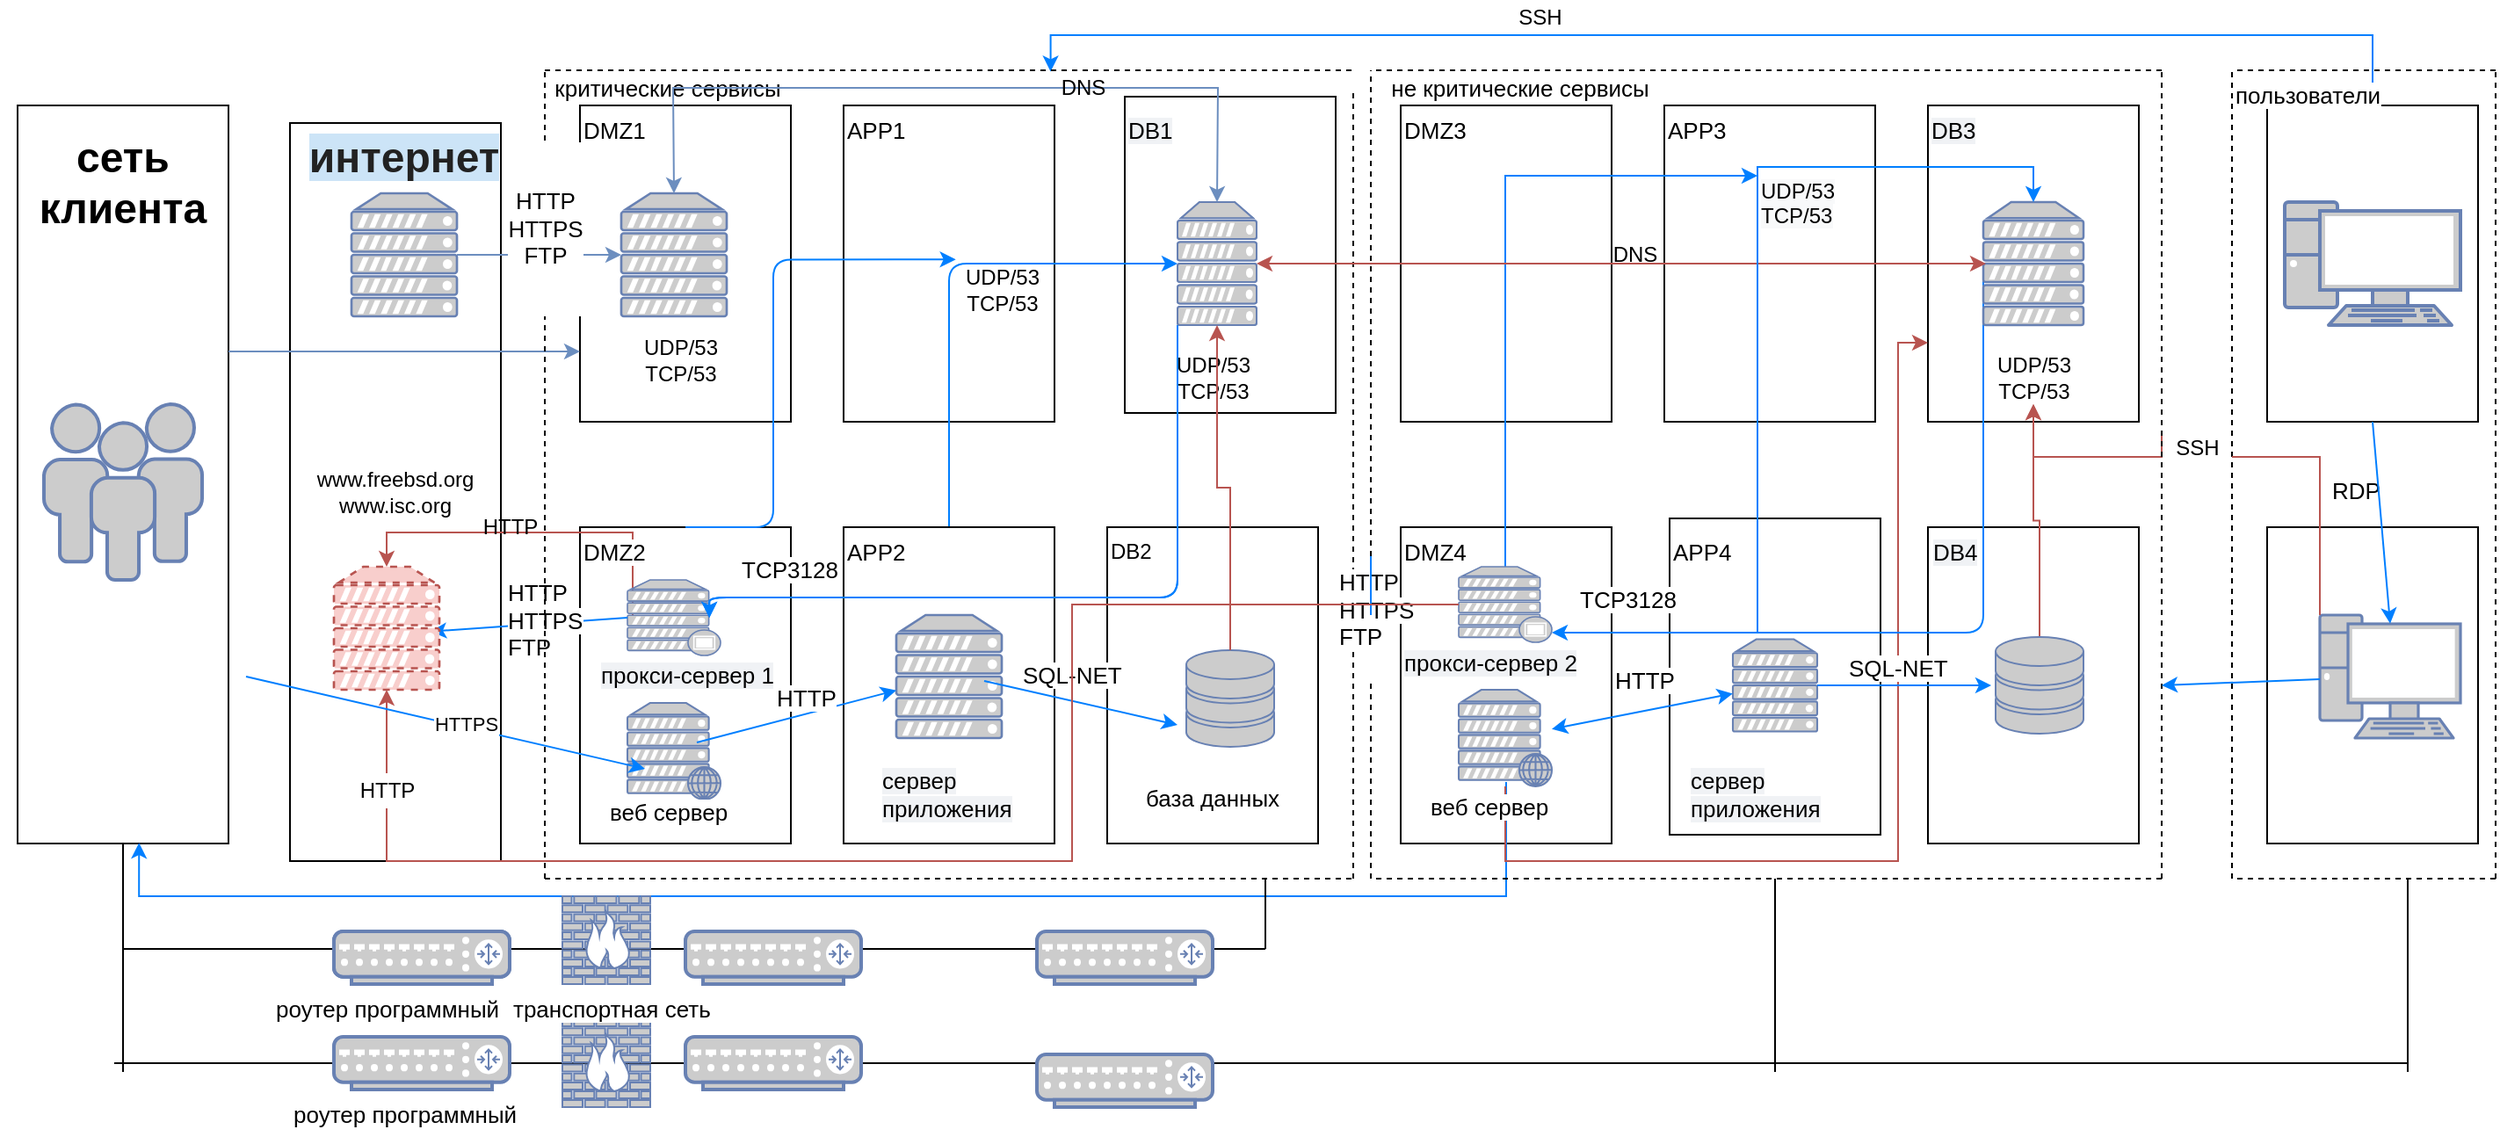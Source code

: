 <mxfile version="15.6.8" type="github">
  <diagram id="1AKOmLiHb0T1GY8dSjtn" name="Page-1">
    <mxGraphModel dx="820" dy="1646" grid="1" gridSize="10" guides="1" tooltips="1" connect="1" arrows="1" fold="1" page="1" pageScale="1" pageWidth="827" pageHeight="1169" math="0" shadow="0">
      <root>
        <mxCell id="0" />
        <mxCell id="1" parent="0" />
        <mxCell id="HJ1KMDWT780nta9G588y-94" value="" style="endArrow=none;html=1;" parent="1" edge="1">
          <mxGeometry width="50" height="50" relative="1" as="geometry">
            <mxPoint x="95" y="585" as="sourcePoint" />
            <mxPoint x="1400" y="585" as="targetPoint" />
          </mxGeometry>
        </mxCell>
        <mxCell id="HJ1KMDWT780nta9G588y-93" value="" style="endArrow=none;html=1;" parent="1" edge="1">
          <mxGeometry width="50" height="50" relative="1" as="geometry">
            <mxPoint x="100" y="520" as="sourcePoint" />
            <mxPoint x="750" y="520" as="targetPoint" />
          </mxGeometry>
        </mxCell>
        <mxCell id="HJ1KMDWT780nta9G588y-1" value="" style="rounded=0;whiteSpace=wrap;html=1;" parent="1" vertex="1">
          <mxGeometry x="40" y="40" width="120" height="420" as="geometry" />
        </mxCell>
        <mxCell id="HJ1KMDWT780nta9G588y-2" value="www.freebsd.org&lt;br&gt;www.isc.org&lt;br&gt;" style="rounded=0;whiteSpace=wrap;html=1;" parent="1" vertex="1">
          <mxGeometry x="195" y="50" width="120" height="420" as="geometry" />
        </mxCell>
        <mxCell id="Rq4GQET-VX7vIY4bkBzh-4" style="edgeStyle=orthogonalEdgeStyle;rounded=0;orthogonalLoop=1;jettySize=auto;html=1;exitX=0;exitY=0.25;exitDx=0;exitDy=0;entryX=0.929;entryY=0.583;entryDx=0;entryDy=0;entryPerimeter=0;fillColor=#dae8fc;strokeColor=#6c8ebf;" edge="1" parent="1" source="HJ1KMDWT780nta9G588y-6" target="HJ1KMDWT780nta9G588y-23">
          <mxGeometry relative="1" as="geometry" />
        </mxCell>
        <mxCell id="HJ1KMDWT780nta9G588y-6" value="" style="rounded=0;whiteSpace=wrap;html=1;" parent="1" vertex="1">
          <mxGeometry x="360" y="40" width="120" height="180" as="geometry" />
        </mxCell>
        <mxCell id="HJ1KMDWT780nta9G588y-7" value="" style="rounded=0;whiteSpace=wrap;html=1;" parent="1" vertex="1">
          <mxGeometry x="360" y="280" width="120" height="180" as="geometry" />
        </mxCell>
        <mxCell id="HJ1KMDWT780nta9G588y-8" value="" style="rounded=0;whiteSpace=wrap;html=1;" parent="1" vertex="1">
          <mxGeometry x="510" y="40" width="120" height="180" as="geometry" />
        </mxCell>
        <mxCell id="HJ1KMDWT780nta9G588y-9" value="" style="rounded=0;whiteSpace=wrap;html=1;" parent="1" vertex="1">
          <mxGeometry x="670" y="35" width="120" height="180" as="geometry" />
        </mxCell>
        <mxCell id="vRpasQC0jQgQnMMgfVWq-15" style="edgeStyle=orthogonalEdgeStyle;rounded=1;orthogonalLoop=1;jettySize=auto;html=1;exitX=0.5;exitY=0;exitDx=0;exitDy=0;strokeColor=#007FFF;" parent="1" source="HJ1KMDWT780nta9G588y-10" edge="1">
          <mxGeometry relative="1" as="geometry">
            <mxPoint x="700" y="130" as="targetPoint" />
            <Array as="points">
              <mxPoint x="570" y="130" />
            </Array>
          </mxGeometry>
        </mxCell>
        <mxCell id="HJ1KMDWT780nta9G588y-10" value="" style="rounded=0;whiteSpace=wrap;html=1;" parent="1" vertex="1">
          <mxGeometry x="510" y="280" width="120" height="180" as="geometry" />
        </mxCell>
        <mxCell id="HJ1KMDWT780nta9G588y-11" value="" style="rounded=0;whiteSpace=wrap;html=1;" parent="1" vertex="1">
          <mxGeometry x="660" y="280" width="120" height="180" as="geometry" />
        </mxCell>
        <mxCell id="HJ1KMDWT780nta9G588y-12" value="" style="rounded=0;whiteSpace=wrap;html=1;" parent="1" vertex="1">
          <mxGeometry x="827" y="40" width="120" height="180" as="geometry" />
        </mxCell>
        <mxCell id="HJ1KMDWT780nta9G588y-13" value="" style="rounded=0;whiteSpace=wrap;html=1;" parent="1" vertex="1">
          <mxGeometry x="827" y="280" width="120" height="180" as="geometry" />
        </mxCell>
        <mxCell id="HJ1KMDWT780nta9G588y-14" value="" style="rounded=0;whiteSpace=wrap;html=1;" parent="1" vertex="1">
          <mxGeometry x="977" y="40" width="120" height="180" as="geometry" />
        </mxCell>
        <mxCell id="HJ1KMDWT780nta9G588y-15" value="" style="rounded=0;whiteSpace=wrap;html=1;" parent="1" vertex="1">
          <mxGeometry x="1127" y="40" width="120" height="180" as="geometry" />
        </mxCell>
        <mxCell id="HJ1KMDWT780nta9G588y-16" value="" style="rounded=0;whiteSpace=wrap;html=1;" parent="1" vertex="1">
          <mxGeometry x="980" y="275" width="120" height="180" as="geometry" />
        </mxCell>
        <mxCell id="HJ1KMDWT780nta9G588y-17" value="&#xa;&#xa;&lt;span style=&quot;color: rgb(0, 0, 0); font-size: 13px; font-style: normal; font-weight: 400; letter-spacing: normal; text-align: left; text-indent: 0px; text-transform: none; word-spacing: 0px; background-color: rgb(240, 242, 245); display: inline; float: none;&quot;&gt;DB1&lt;/span&gt;&#xa;&#xa;" style="rounded=0;whiteSpace=wrap;html=1;" parent="1" vertex="1">
          <mxGeometry x="1127" y="280" width="120" height="180" as="geometry" />
        </mxCell>
        <mxCell id="DNXab_aSITvc3gn5kR9r-11" style="edgeStyle=orthogonalEdgeStyle;rounded=0;orthogonalLoop=1;jettySize=auto;html=1;entryX=0.045;entryY=0.037;entryDx=0;entryDy=0;entryPerimeter=0;fillColor=#dae8fc;strokeColor=#007FFF;" parent="1" source="HJ1KMDWT780nta9G588y-18" target="DNXab_aSITvc3gn5kR9r-9" edge="1">
          <mxGeometry relative="1" as="geometry">
            <Array as="points">
              <mxPoint x="1380" />
              <mxPoint x="628" />
            </Array>
          </mxGeometry>
        </mxCell>
        <mxCell id="HJ1KMDWT780nta9G588y-18" value="" style="rounded=0;whiteSpace=wrap;html=1;" parent="1" vertex="1">
          <mxGeometry x="1320" y="40" width="120" height="180" as="geometry" />
        </mxCell>
        <mxCell id="HJ1KMDWT780nta9G588y-19" value="" style="rounded=0;whiteSpace=wrap;html=1;" parent="1" vertex="1">
          <mxGeometry x="1320" y="280" width="120" height="180" as="geometry" />
        </mxCell>
        <mxCell id="HJ1KMDWT780nta9G588y-22" value="&lt;h1&gt;сеть клиента&lt;/h1&gt;" style="text;html=1;strokeColor=none;fillColor=none;spacing=5;spacingTop=-20;whiteSpace=wrap;overflow=hidden;rounded=0;align=center;" parent="1" vertex="1">
          <mxGeometry x="30" y="50" width="140" height="60" as="geometry" />
        </mxCell>
        <mxCell id="HJ1KMDWT780nta9G588y-23" value="&lt;h1&gt;&lt;font color=&quot;#222222&quot;&gt;&lt;span style=&quot;background-color: rgb(204 , 228 , 247)&quot;&gt;интернет&lt;/span&gt;&lt;/font&gt;&lt;/h1&gt;" style="text;html=1;strokeColor=none;fillColor=none;spacing=5;spacingTop=-20;whiteSpace=wrap;overflow=hidden;rounded=0;align=center;" parent="1" vertex="1">
          <mxGeometry x="190" y="50" width="140" height="60" as="geometry" />
        </mxCell>
        <mxCell id="DNXab_aSITvc3gn5kR9r-2" style="edgeStyle=orthogonalEdgeStyle;rounded=0;orthogonalLoop=1;jettySize=auto;html=1;exitX=0;exitY=0.5;exitDx=0;exitDy=0;exitPerimeter=0;entryX=0.5;entryY=0;entryDx=0;entryDy=0;entryPerimeter=0;fillColor=#f8cecc;strokeColor=#b85450;" parent="1" source="HJ1KMDWT780nta9G588y-24" target="DNXab_aSITvc3gn5kR9r-1" edge="1">
          <mxGeometry relative="1" as="geometry">
            <Array as="points">
              <mxPoint x="390" y="331" />
              <mxPoint x="390" y="283" />
              <mxPoint x="250" y="283" />
            </Array>
          </mxGeometry>
        </mxCell>
        <mxCell id="HJ1KMDWT780nta9G588y-24" value="" style="fontColor=#0066CC;verticalAlign=top;verticalLabelPosition=bottom;labelPosition=center;align=center;html=1;outlineConnect=0;fillColor=#CCCCCC;strokeColor=#6881B3;gradientColor=none;gradientDirection=north;strokeWidth=2;shape=mxgraph.networks.proxy_server;" parent="1" vertex="1">
          <mxGeometry x="387" y="310" width="53" height="43" as="geometry" />
        </mxCell>
        <mxCell id="HJ1KMDWT780nta9G588y-25" value="" style="fontColor=#0066CC;verticalAlign=top;verticalLabelPosition=bottom;labelPosition=center;align=center;html=1;outlineConnect=0;fillColor=#CCCCCC;strokeColor=#6881B3;gradientColor=none;gradientDirection=north;strokeWidth=2;shape=mxgraph.networks.web_server;" parent="1" vertex="1">
          <mxGeometry x="387" y="380" width="53" height="55" as="geometry" />
        </mxCell>
        <mxCell id="HJ1KMDWT780nta9G588y-26" value="" style="fontColor=#0066CC;verticalAlign=top;verticalLabelPosition=bottom;labelPosition=center;align=center;html=1;outlineConnect=0;fillColor=#CCCCCC;strokeColor=#6881B3;gradientColor=none;gradientDirection=north;strokeWidth=2;shape=mxgraph.networks.server;" parent="1" vertex="1">
          <mxGeometry x="540" y="330" width="60" height="70" as="geometry" />
        </mxCell>
        <mxCell id="HJ1KMDWT780nta9G588y-28" value="" style="fontColor=#0066CC;verticalAlign=top;verticalLabelPosition=bottom;labelPosition=center;align=center;html=1;outlineConnect=0;fillColor=#CCCCCC;strokeColor=#6881B3;gradientColor=none;gradientDirection=north;strokeWidth=2;shape=mxgraph.networks.pc;" parent="1" vertex="1">
          <mxGeometry x="1330" y="95" width="100" height="70" as="geometry" />
        </mxCell>
        <mxCell id="DNXab_aSITvc3gn5kR9r-4" style="edgeStyle=orthogonalEdgeStyle;rounded=0;orthogonalLoop=1;jettySize=auto;html=1;exitX=0;exitY=0;exitDx=0;exitDy=0;exitPerimeter=0;fillColor=#f8cecc;strokeColor=#b85450;startArrow=none;" parent="1" source="DNXab_aSITvc3gn5kR9r-30" target="HJ1KMDWT780nta9G588y-153" edge="1">
          <mxGeometry relative="1" as="geometry">
            <Array as="points">
              <mxPoint x="1187" y="240" />
            </Array>
          </mxGeometry>
        </mxCell>
        <mxCell id="HJ1KMDWT780nta9G588y-29" value="" style="fontColor=#0066CC;verticalAlign=top;verticalLabelPosition=bottom;labelPosition=center;align=center;html=1;outlineConnect=0;fillColor=#CCCCCC;strokeColor=#6881B3;gradientColor=none;gradientDirection=north;strokeWidth=2;shape=mxgraph.networks.pc;" parent="1" vertex="1">
          <mxGeometry x="1350" y="330" width="80" height="70" as="geometry" />
        </mxCell>
        <mxCell id="HJ1KMDWT780nta9G588y-31" value="" style="fontColor=#0066CC;verticalAlign=top;verticalLabelPosition=bottom;labelPosition=center;align=center;html=1;outlineConnect=0;fillColor=#CCCCCC;strokeColor=#6881B3;gradientColor=none;gradientDirection=north;strokeWidth=2;shape=mxgraph.networks.server;" parent="1" vertex="1">
          <mxGeometry x="1016" y="343.75" width="48" height="52.5" as="geometry" />
        </mxCell>
        <mxCell id="DNXab_aSITvc3gn5kR9r-3" style="edgeStyle=orthogonalEdgeStyle;rounded=0;orthogonalLoop=1;jettySize=auto;html=1;entryX=0.5;entryY=1;entryDx=0;entryDy=0;entryPerimeter=0;fillColor=#f8cecc;strokeColor=#b85450;startArrow=none;" parent="1" source="DNXab_aSITvc3gn5kR9r-16" target="DNXab_aSITvc3gn5kR9r-1" edge="1">
          <mxGeometry relative="1" as="geometry">
            <Array as="points" />
          </mxGeometry>
        </mxCell>
        <mxCell id="DNXab_aSITvc3gn5kR9r-28" style="edgeStyle=orthogonalEdgeStyle;rounded=0;orthogonalLoop=1;jettySize=auto;html=1;strokeColor=#007FFF;" parent="1" source="HJ1KMDWT780nta9G588y-32" edge="1">
          <mxGeometry relative="1" as="geometry">
            <mxPoint x="1030" y="80" as="targetPoint" />
            <Array as="points">
              <mxPoint x="887" y="80" />
            </Array>
          </mxGeometry>
        </mxCell>
        <mxCell id="HJ1KMDWT780nta9G588y-32" value="" style="fontColor=#0066CC;verticalAlign=top;verticalLabelPosition=bottom;labelPosition=center;align=center;html=1;outlineConnect=0;fillColor=#CCCCCC;strokeColor=#6881B3;gradientColor=none;gradientDirection=north;strokeWidth=2;shape=mxgraph.networks.proxy_server;" parent="1" vertex="1">
          <mxGeometry x="860" y="302.5" width="53" height="43" as="geometry" />
        </mxCell>
        <mxCell id="DNXab_aSITvc3gn5kR9r-19" style="edgeStyle=orthogonalEdgeStyle;rounded=0;orthogonalLoop=1;jettySize=auto;html=1;exitX=0.5;exitY=0;exitDx=0;exitDy=0;entryX=0.576;entryY=0.999;entryDx=0;entryDy=0;entryPerimeter=0;strokeColor=#007FFF;" parent="1" source="HJ1KMDWT780nta9G588y-84" target="HJ1KMDWT780nta9G588y-1" edge="1">
          <mxGeometry relative="1" as="geometry">
            <Array as="points">
              <mxPoint x="887" y="490" />
              <mxPoint x="109" y="490" />
            </Array>
          </mxGeometry>
        </mxCell>
        <mxCell id="DNXab_aSITvc3gn5kR9r-21" style="edgeStyle=orthogonalEdgeStyle;rounded=0;orthogonalLoop=1;jettySize=auto;html=1;entryX=0;entryY=0.75;entryDx=0;entryDy=0;strokeColor=#b85450;fillColor=#f8cecc;" parent="1" source="HJ1KMDWT780nta9G588y-33" target="HJ1KMDWT780nta9G588y-15" edge="1">
          <mxGeometry relative="1" as="geometry">
            <Array as="points">
              <mxPoint x="887" y="470" />
              <mxPoint x="1110" y="470" />
              <mxPoint x="1110" y="175" />
            </Array>
          </mxGeometry>
        </mxCell>
        <mxCell id="HJ1KMDWT780nta9G588y-33" value="" style="fontColor=#0066CC;verticalAlign=top;verticalLabelPosition=bottom;labelPosition=center;align=center;html=1;outlineConnect=0;fillColor=#CCCCCC;strokeColor=#6881B3;gradientColor=none;gradientDirection=north;strokeWidth=2;shape=mxgraph.networks.web_server;" parent="1" vertex="1">
          <mxGeometry x="860" y="372.5" width="53" height="55" as="geometry" />
        </mxCell>
        <mxCell id="HJ1KMDWT780nta9G588y-34" value="" style="fontColor=#0066CC;verticalAlign=top;verticalLabelPosition=bottom;labelPosition=center;align=center;html=1;outlineConnect=0;fillColor=#CCCCCC;strokeColor=#6881B3;gradientColor=none;gradientDirection=north;strokeWidth=2;shape=mxgraph.networks.storage;" parent="1" vertex="1">
          <mxGeometry x="705" y="350" width="50" height="55" as="geometry" />
        </mxCell>
        <mxCell id="HJ1KMDWT780nta9G588y-35" value="" style="fontColor=#0066CC;verticalAlign=top;verticalLabelPosition=bottom;labelPosition=center;align=center;html=1;outlineConnect=0;fillColor=#CCCCCC;strokeColor=#6881B3;gradientColor=none;gradientDirection=north;strokeWidth=2;shape=mxgraph.networks.users;" parent="1" vertex="1">
          <mxGeometry x="55" y="210" width="90" height="100" as="geometry" />
        </mxCell>
        <mxCell id="HJ1KMDWT780nta9G588y-36" value="" style="fontColor=#0066CC;verticalAlign=top;verticalLabelPosition=bottom;labelPosition=center;align=center;html=1;outlineConnect=0;fillColor=#CCCCCC;strokeColor=#6881B3;gradientColor=none;gradientDirection=north;strokeWidth=2;shape=mxgraph.networks.router;" parent="1" vertex="1">
          <mxGeometry x="220" y="510" width="100" height="30" as="geometry" />
        </mxCell>
        <mxCell id="HJ1KMDWT780nta9G588y-37" value="" style="fontColor=#0066CC;verticalAlign=top;verticalLabelPosition=bottom;labelPosition=center;align=center;html=1;outlineConnect=0;fillColor=#CCCCCC;strokeColor=#6881B3;gradientColor=none;gradientDirection=north;strokeWidth=2;shape=mxgraph.networks.router;" parent="1" vertex="1">
          <mxGeometry x="220" y="510" width="100" height="30" as="geometry" />
        </mxCell>
        <mxCell id="HJ1KMDWT780nta9G588y-38" value="" style="fontColor=#0066CC;verticalAlign=top;verticalLabelPosition=bottom;labelPosition=center;align=center;html=1;outlineConnect=0;fillColor=#CCCCCC;strokeColor=#6881B3;gradientColor=none;gradientDirection=north;strokeWidth=2;shape=mxgraph.networks.router;" parent="1" vertex="1">
          <mxGeometry x="620" y="510" width="100" height="30" as="geometry" />
        </mxCell>
        <mxCell id="HJ1KMDWT780nta9G588y-39" value="" style="fontColor=#0066CC;verticalAlign=top;verticalLabelPosition=bottom;labelPosition=center;align=center;html=1;outlineConnect=0;fillColor=#CCCCCC;strokeColor=#6881B3;gradientColor=none;gradientDirection=north;strokeWidth=2;shape=mxgraph.networks.router;" parent="1" vertex="1">
          <mxGeometry x="420" y="510" width="100" height="30" as="geometry" />
        </mxCell>
        <mxCell id="HJ1KMDWT780nta9G588y-40" value="" style="fontColor=#0066CC;verticalAlign=top;verticalLabelPosition=bottom;labelPosition=center;align=center;html=1;outlineConnect=0;fillColor=#CCCCCC;strokeColor=#6881B3;gradientColor=none;gradientDirection=north;strokeWidth=2;shape=mxgraph.networks.router;" parent="1" vertex="1">
          <mxGeometry x="220" y="570" width="100" height="30" as="geometry" />
        </mxCell>
        <mxCell id="HJ1KMDWT780nta9G588y-41" value="" style="fontColor=#0066CC;verticalAlign=top;verticalLabelPosition=bottom;labelPosition=center;align=center;html=1;outlineConnect=0;fillColor=#CCCCCC;strokeColor=#6881B3;gradientColor=none;gradientDirection=north;strokeWidth=2;shape=mxgraph.networks.router;" parent="1" vertex="1">
          <mxGeometry x="420" y="570" width="100" height="30" as="geometry" />
        </mxCell>
        <mxCell id="HJ1KMDWT780nta9G588y-42" value="" style="fontColor=#0066CC;verticalAlign=top;verticalLabelPosition=bottom;labelPosition=center;align=center;html=1;outlineConnect=0;fillColor=#CCCCCC;strokeColor=#6881B3;gradientColor=none;gradientDirection=north;strokeWidth=2;shape=mxgraph.networks.router;" parent="1" vertex="1">
          <mxGeometry x="620" y="580" width="100" height="30" as="geometry" />
        </mxCell>
        <mxCell id="HJ1KMDWT780nta9G588y-43" value="" style="fontColor=#0066CC;verticalAlign=top;verticalLabelPosition=bottom;labelPosition=center;align=center;html=1;outlineConnect=0;fillColor=#CCCCCC;strokeColor=#6881B3;gradientColor=none;gradientDirection=north;strokeWidth=2;shape=mxgraph.networks.firewall;" parent="1" vertex="1">
          <mxGeometry x="350" y="490" width="50" height="50" as="geometry" />
        </mxCell>
        <mxCell id="HJ1KMDWT780nta9G588y-44" value="" style="fontColor=#0066CC;verticalAlign=top;verticalLabelPosition=bottom;labelPosition=center;align=center;html=1;outlineConnect=0;fillColor=#CCCCCC;strokeColor=#6881B3;gradientColor=none;gradientDirection=north;strokeWidth=2;shape=mxgraph.networks.firewall;" parent="1" vertex="1">
          <mxGeometry x="350" y="560" width="50" height="50" as="geometry" />
        </mxCell>
        <mxCell id="HJ1KMDWT780nta9G588y-47" value="" style="endArrow=none;dashed=1;html=1;" parent="1" edge="1">
          <mxGeometry width="50" height="50" relative="1" as="geometry">
            <mxPoint x="800" y="480" as="sourcePoint" />
            <mxPoint x="800" y="30" as="targetPoint" />
          </mxGeometry>
        </mxCell>
        <mxCell id="HJ1KMDWT780nta9G588y-48" value="" style="endArrow=none;dashed=1;html=1;" parent="1" edge="1">
          <mxGeometry width="50" height="50" relative="1" as="geometry">
            <mxPoint x="340" y="480" as="sourcePoint" />
            <mxPoint x="800" y="480" as="targetPoint" />
          </mxGeometry>
        </mxCell>
        <mxCell id="HJ1KMDWT780nta9G588y-49" value="" style="endArrow=none;dashed=1;html=1;" parent="1" edge="1">
          <mxGeometry width="50" height="50" relative="1" as="geometry">
            <mxPoint x="340" y="20" as="sourcePoint" />
            <mxPoint x="800" y="20" as="targetPoint" />
          </mxGeometry>
        </mxCell>
        <mxCell id="HJ1KMDWT780nta9G588y-51" value="" style="endArrow=none;dashed=1;html=1;" parent="1" source="HJ1KMDWT780nta9G588y-137" edge="1">
          <mxGeometry width="50" height="50" relative="1" as="geometry">
            <mxPoint x="810" y="480" as="sourcePoint" />
            <mxPoint x="810" y="20" as="targetPoint" />
          </mxGeometry>
        </mxCell>
        <mxCell id="HJ1KMDWT780nta9G588y-52" value="" style="endArrow=none;dashed=1;html=1;" parent="1" edge="1">
          <mxGeometry width="50" height="50" relative="1" as="geometry">
            <mxPoint x="1260" y="20" as="sourcePoint" />
            <mxPoint x="810" y="20" as="targetPoint" />
          </mxGeometry>
        </mxCell>
        <mxCell id="HJ1KMDWT780nta9G588y-53" value="" style="endArrow=none;dashed=1;html=1;" parent="1" edge="1">
          <mxGeometry width="50" height="50" relative="1" as="geometry">
            <mxPoint x="1260" y="480" as="sourcePoint" />
            <mxPoint x="1260" y="20" as="targetPoint" />
          </mxGeometry>
        </mxCell>
        <mxCell id="HJ1KMDWT780nta9G588y-54" value="" style="endArrow=none;dashed=1;html=1;" parent="1" edge="1">
          <mxGeometry width="50" height="50" relative="1" as="geometry">
            <mxPoint x="1260" y="480" as="sourcePoint" />
            <mxPoint x="810" y="480" as="targetPoint" />
          </mxGeometry>
        </mxCell>
        <mxCell id="HJ1KMDWT780nta9G588y-55" value="" style="endArrow=none;dashed=1;html=1;" parent="1" edge="1">
          <mxGeometry width="50" height="50" relative="1" as="geometry">
            <mxPoint x="1300" y="480" as="sourcePoint" />
            <mxPoint x="1300" y="20" as="targetPoint" />
          </mxGeometry>
        </mxCell>
        <mxCell id="HJ1KMDWT780nta9G588y-56" value="" style="endArrow=none;dashed=1;html=1;" parent="1" edge="1">
          <mxGeometry width="50" height="50" relative="1" as="geometry">
            <mxPoint x="1450" y="20" as="sourcePoint" />
            <mxPoint x="1300" y="20" as="targetPoint" />
          </mxGeometry>
        </mxCell>
        <mxCell id="HJ1KMDWT780nta9G588y-57" value="" style="endArrow=none;dashed=1;html=1;" parent="1" edge="1">
          <mxGeometry width="50" height="50" relative="1" as="geometry">
            <mxPoint x="1450.0" y="480" as="sourcePoint" />
            <mxPoint x="1450.0" y="20" as="targetPoint" />
          </mxGeometry>
        </mxCell>
        <mxCell id="HJ1KMDWT780nta9G588y-59" value="" style="endArrow=none;dashed=1;html=1;" parent="1" edge="1">
          <mxGeometry width="50" height="50" relative="1" as="geometry">
            <mxPoint x="1450" y="480" as="sourcePoint" />
            <mxPoint x="1300" y="480" as="targetPoint" />
          </mxGeometry>
        </mxCell>
        <mxCell id="HJ1KMDWT780nta9G588y-60" value="&lt;span style=&quot;font-family: , &amp;#34;blinkmacsystemfont&amp;#34; , &amp;#34;roboto&amp;#34; , &amp;#34;helvetica neue&amp;#34; , &amp;#34;geneva&amp;#34; , &amp;#34;noto sans armenian&amp;#34; , &amp;#34;noto sans bengali&amp;#34; , &amp;#34;noto sans cherokee&amp;#34; , &amp;#34;noto sans devanagari&amp;#34; , &amp;#34;noto sans ethiopic&amp;#34; , &amp;#34;noto sans georgian&amp;#34; , &amp;#34;noto sans hebrew&amp;#34; , &amp;#34;noto sans kannada&amp;#34; , &amp;#34;noto sans khmer&amp;#34; , &amp;#34;noto sans lao&amp;#34; , &amp;#34;noto sans osmanya&amp;#34; , &amp;#34;noto sans tamil&amp;#34; , &amp;#34;noto sans telugu&amp;#34; , &amp;#34;noto sans thai&amp;#34; , sans-serif , &amp;#34;arial&amp;#34; , &amp;#34;tahoma&amp;#34; , &amp;#34;verdana&amp;#34; ; font-size: 13px ; text-align: left ; background-color: rgb(255 , 255 , 255)&quot;&gt;критические сервисы&lt;/span&gt;" style="text;html=1;strokeColor=none;fillColor=none;align=center;verticalAlign=middle;whiteSpace=wrap;rounded=0;" parent="1" vertex="1">
          <mxGeometry x="330" y="20" width="160" height="20" as="geometry" />
        </mxCell>
        <mxCell id="HJ1KMDWT780nta9G588y-61" value="&lt;span style=&quot;font-family: , &amp;#34;blinkmacsystemfont&amp;#34; , &amp;#34;roboto&amp;#34; , &amp;#34;helvetica neue&amp;#34; , &amp;#34;geneva&amp;#34; , &amp;#34;noto sans armenian&amp;#34; , &amp;#34;noto sans bengali&amp;#34; , &amp;#34;noto sans cherokee&amp;#34; , &amp;#34;noto sans devanagari&amp;#34; , &amp;#34;noto sans ethiopic&amp;#34; , &amp;#34;noto sans georgian&amp;#34; , &amp;#34;noto sans hebrew&amp;#34; , &amp;#34;noto sans kannada&amp;#34; , &amp;#34;noto sans khmer&amp;#34; , &amp;#34;noto sans lao&amp;#34; , &amp;#34;noto sans osmanya&amp;#34; , &amp;#34;noto sans tamil&amp;#34; , &amp;#34;noto sans telugu&amp;#34; , &amp;#34;noto sans thai&amp;#34; , sans-serif , &amp;#34;arial&amp;#34; , &amp;#34;tahoma&amp;#34; , &amp;#34;verdana&amp;#34; ; font-size: 13px ; text-align: left ; background-color: rgb(255 , 255 , 255)&quot;&gt;не критические сервисы&lt;/span&gt;" style="text;html=1;strokeColor=none;fillColor=none;align=center;verticalAlign=middle;whiteSpace=wrap;rounded=0;" parent="1" vertex="1">
          <mxGeometry x="810" y="20" width="170" height="20" as="geometry" />
        </mxCell>
        <mxCell id="HJ1KMDWT780nta9G588y-62" value="&lt;span style=&quot;color: rgb(0, 0, 0); font-size: 13px; font-style: normal; font-weight: 400; letter-spacing: normal; text-align: left; text-indent: 0px; text-transform: none; word-spacing: 0px; background-color: rgb(255, 255, 255); display: inline; float: none;&quot;&gt;пользователи&lt;/span&gt;" style="text;whiteSpace=wrap;html=1;" parent="1" vertex="1">
          <mxGeometry x="1300" y="20" width="110" height="20" as="geometry" />
        </mxCell>
        <mxCell id="HJ1KMDWT780nta9G588y-63" value="&lt;span style=&quot;color: rgb(0, 0, 0); font-size: 13px; font-style: normal; font-weight: 400; letter-spacing: normal; text-align: left; text-indent: 0px; text-transform: none; word-spacing: 0px; background-color: rgb(255, 255, 255); display: inline; float: none;&quot;&gt;RDP&lt;/span&gt;" style="text;whiteSpace=wrap;html=1;" parent="1" vertex="1">
          <mxGeometry x="1355" y="245" width="50" height="30" as="geometry" />
        </mxCell>
        <mxCell id="HJ1KMDWT780nta9G588y-64" value="&lt;span style=&quot;color: rgb(0 , 0 , 0) ; font-size: 13px ; font-style: normal ; font-weight: 400 ; letter-spacing: normal ; text-align: left ; text-indent: 0px ; text-transform: none ; word-spacing: 0px ; background-color: rgb(240 , 242 , 245) ; display: inline ; float: none&quot;&gt;DB4&lt;/span&gt;" style="text;whiteSpace=wrap;html=1;" parent="1" vertex="1">
          <mxGeometry x="1128" y="280" width="50" height="30" as="geometry" />
        </mxCell>
        <mxCell id="HJ1KMDWT780nta9G588y-65" value="&lt;span style=&quot;color: rgb(0 , 0 , 0) ; font-size: 13px ; font-style: normal ; font-weight: 400 ; letter-spacing: normal ; text-align: left ; text-indent: 0px ; text-transform: none ; word-spacing: 0px ; background-color: rgb(240 , 242 , 245) ; display: inline ; float: none&quot;&gt;DB3&lt;/span&gt;" style="text;whiteSpace=wrap;html=1;" parent="1" vertex="1">
          <mxGeometry x="1127" y="40" width="50" height="30" as="geometry" />
        </mxCell>
        <mxCell id="HJ1KMDWT780nta9G588y-67" value="&lt;span style=&quot;color: rgb(0, 0, 0); font-size: 13px; font-style: normal; font-weight: 400; letter-spacing: normal; text-align: left; text-indent: 0px; text-transform: none; word-spacing: 0px; background-color: rgb(240, 242, 245); display: inline; float: none;&quot;&gt;DB1&lt;/span&gt;" style="text;whiteSpace=wrap;html=1;" parent="1" vertex="1">
          <mxGeometry x="670" y="40" width="50" height="30" as="geometry" />
        </mxCell>
        <mxCell id="HJ1KMDWT780nta9G588y-69" value="DB2" style="text;whiteSpace=wrap;html=1;" parent="1" vertex="1">
          <mxGeometry x="660" y="280" width="50" height="30" as="geometry" />
        </mxCell>
        <mxCell id="HJ1KMDWT780nta9G588y-70" value="&lt;span style=&quot;color: rgb(0 , 0 , 0) ; font-size: 13px ; font-style: normal ; font-weight: 400 ; letter-spacing: normal ; text-align: left ; text-indent: 0px ; text-transform: none ; word-spacing: 0px ; background-color: rgb(255 , 255 , 255) ; display: inline ; float: none&quot;&gt;APP3&lt;/span&gt;" style="text;whiteSpace=wrap;html=1;" parent="1" vertex="1">
          <mxGeometry x="977" y="40" width="60" height="30" as="geometry" />
        </mxCell>
        <mxCell id="HJ1KMDWT780nta9G588y-71" value="&lt;span style=&quot;color: rgb(0 , 0 , 0) ; font-size: 13px ; font-style: normal ; font-weight: 400 ; letter-spacing: normal ; text-align: left ; text-indent: 0px ; text-transform: none ; word-spacing: 0px ; background-color: rgb(255 , 255 , 255) ; display: inline ; float: none&quot;&gt;APP4&lt;/span&gt;" style="text;whiteSpace=wrap;html=1;" parent="1" vertex="1">
          <mxGeometry x="980" y="280" width="60" height="30" as="geometry" />
        </mxCell>
        <mxCell id="HJ1KMDWT780nta9G588y-72" value="&lt;span style=&quot;color: rgb(0, 0, 0); font-size: 13px; font-style: normal; font-weight: 400; letter-spacing: normal; text-align: left; text-indent: 0px; text-transform: none; word-spacing: 0px; background-color: rgb(255, 255, 255); display: inline; float: none;&quot;&gt;APP1&lt;/span&gt;" style="text;whiteSpace=wrap;html=1;" parent="1" vertex="1">
          <mxGeometry x="510" y="40" width="60" height="30" as="geometry" />
        </mxCell>
        <mxCell id="HJ1KMDWT780nta9G588y-73" value="&lt;span style=&quot;color: rgb(0 , 0 , 0) ; font-size: 13px ; font-style: normal ; font-weight: 400 ; letter-spacing: normal ; text-align: left ; text-indent: 0px ; text-transform: none ; word-spacing: 0px ; background-color: rgb(255 , 255 , 255) ; display: inline ; float: none&quot;&gt;APP2&lt;/span&gt;" style="text;whiteSpace=wrap;html=1;" parent="1" vertex="1">
          <mxGeometry x="510" y="280" width="60" height="30" as="geometry" />
        </mxCell>
        <mxCell id="HJ1KMDWT780nta9G588y-74" value="&lt;span style=&quot;color: rgb(0 , 0 , 0) ; font-size: 13px ; font-style: normal ; font-weight: 400 ; letter-spacing: normal ; text-align: left ; text-indent: 0px ; text-transform: none ; word-spacing: 0px ; background-color: rgb(255 , 255 , 255) ; display: inline ; float: none&quot;&gt;DMZ4&lt;/span&gt;" style="text;whiteSpace=wrap;html=1;" parent="1" vertex="1">
          <mxGeometry x="827" y="280" width="60" height="30" as="geometry" />
        </mxCell>
        <mxCell id="HJ1KMDWT780nta9G588y-76" value="&lt;span style=&quot;color: rgb(0 , 0 , 0) ; font-size: 13px ; font-style: normal ; font-weight: 400 ; letter-spacing: normal ; text-align: left ; text-indent: 0px ; text-transform: none ; word-spacing: 0px ; background-color: rgb(255 , 255 , 255) ; display: inline ; float: none&quot;&gt;DMZ3&lt;/span&gt;" style="text;whiteSpace=wrap;html=1;" parent="1" vertex="1">
          <mxGeometry x="827" y="40" width="60" height="30" as="geometry" />
        </mxCell>
        <mxCell id="HJ1KMDWT780nta9G588y-77" value="&lt;span style=&quot;color: rgb(0, 0, 0); font-size: 13px; font-style: normal; font-weight: 400; letter-spacing: normal; text-align: left; text-indent: 0px; text-transform: none; word-spacing: 0px; background-color: rgb(255, 255, 255); display: inline; float: none;&quot;&gt;DMZ1&lt;/span&gt;" style="text;whiteSpace=wrap;html=1;" parent="1" vertex="1">
          <mxGeometry x="360" y="40" width="60" height="30" as="geometry" />
        </mxCell>
        <mxCell id="HJ1KMDWT780nta9G588y-79" value="&lt;span style=&quot;color: rgb(0 , 0 , 0) ; font-size: 13px ; font-style: normal ; font-weight: 400 ; letter-spacing: normal ; text-align: left ; text-indent: 0px ; text-transform: none ; word-spacing: 0px ; background-color: rgb(255 , 255 , 255) ; display: inline ; float: none&quot;&gt;DMZ2&lt;/span&gt;" style="text;whiteSpace=wrap;html=1;" parent="1" vertex="1">
          <mxGeometry x="360" y="280" width="60" height="30" as="geometry" />
        </mxCell>
        <mxCell id="HJ1KMDWT780nta9G588y-81" value="&lt;span style=&quot;color: rgb(0, 0, 0); font-size: 13px; font-style: normal; font-weight: 400; letter-spacing: normal; text-align: left; text-indent: 0px; text-transform: none; word-spacing: 0px; background-color: rgb(240, 242, 245); display: inline; float: none;&quot;&gt;прокси-сервер 1&lt;/span&gt;" style="text;whiteSpace=wrap;html=1;" parent="1" vertex="1">
          <mxGeometry x="370" y="350" width="120" height="30" as="geometry" />
        </mxCell>
        <mxCell id="HJ1KMDWT780nta9G588y-82" value="&lt;span style=&quot;color: rgb(0 , 0 , 0) ; font-size: 13px ; font-style: normal ; font-weight: 400 ; letter-spacing: normal ; text-align: left ; text-indent: 0px ; text-transform: none ; word-spacing: 0px ; background-color: rgb(240 , 242 , 245) ; display: inline ; float: none&quot;&gt;прокси-сервер 2&lt;/span&gt;" style="text;whiteSpace=wrap;html=1;" parent="1" vertex="1">
          <mxGeometry x="827" y="342.5" width="120" height="30" as="geometry" />
        </mxCell>
        <mxCell id="HJ1KMDWT780nta9G588y-83" value="&lt;span style=&quot;color: rgb(0, 0, 0); font-size: 13px; font-style: normal; font-weight: 400; letter-spacing: normal; text-align: left; text-indent: 0px; text-transform: none; word-spacing: 0px; background-color: rgb(255, 255, 255); display: inline; float: none;&quot;&gt;веб сервер&lt;/span&gt;" style="text;whiteSpace=wrap;html=1;" parent="1" vertex="1">
          <mxGeometry x="375" y="427.5" width="90" height="30" as="geometry" />
        </mxCell>
        <mxCell id="HJ1KMDWT780nta9G588y-84" value="&lt;span style=&quot;color: rgb(0, 0, 0); font-size: 13px; font-style: normal; font-weight: 400; letter-spacing: normal; text-align: left; text-indent: 0px; text-transform: none; word-spacing: 0px; background-color: rgb(255, 255, 255); display: inline; float: none;&quot;&gt;веб сервер&lt;/span&gt;" style="text;whiteSpace=wrap;html=1;" parent="1" vertex="1">
          <mxGeometry x="842" y="425" width="90" height="30" as="geometry" />
        </mxCell>
        <mxCell id="HJ1KMDWT780nta9G588y-85" value="&lt;span style=&quot;color: rgb(0, 0, 0); font-size: 13px; font-style: normal; font-weight: 400; letter-spacing: normal; text-align: left; text-indent: 0px; text-transform: none; word-spacing: 0px; background-color: rgb(240, 242, 245); display: inline; float: none;&quot;&gt;сервер приложения&lt;/span&gt;" style="text;whiteSpace=wrap;html=1;" parent="1" vertex="1">
          <mxGeometry x="530" y="410" width="80" height="30" as="geometry" />
        </mxCell>
        <mxCell id="HJ1KMDWT780nta9G588y-86" value="&lt;span style=&quot;color: rgb(0, 0, 0); font-size: 13px; font-style: normal; font-weight: 400; letter-spacing: normal; text-align: left; text-indent: 0px; text-transform: none; word-spacing: 0px; background-color: rgb(240, 242, 245); display: inline; float: none;&quot;&gt;сервер приложения&lt;/span&gt;" style="text;whiteSpace=wrap;html=1;" parent="1" vertex="1">
          <mxGeometry x="990" y="410" width="110" height="30" as="geometry" />
        </mxCell>
        <mxCell id="HJ1KMDWT780nta9G588y-87" value="&lt;span style=&quot;color: rgb(0, 0, 0); font-size: 13px; font-style: normal; font-weight: 400; letter-spacing: normal; text-align: left; text-indent: 0px; text-transform: none; word-spacing: 0px; background-color: rgb(255, 255, 255); display: inline; float: none;&quot;&gt;база данных&lt;/span&gt;" style="text;whiteSpace=wrap;html=1;" parent="1" vertex="1">
          <mxGeometry x="680" y="420" width="100" height="30" as="geometry" />
        </mxCell>
        <mxCell id="HJ1KMDWT780nta9G588y-88" value="&lt;span style=&quot;color: rgb(0, 0, 0); font-size: 13px; font-style: normal; font-weight: 400; letter-spacing: normal; text-align: left; text-indent: 0px; text-transform: none; word-spacing: 0px; background-color: rgb(255, 255, 255); display: inline; float: none;&quot;&gt;транспортная сеть&lt;/span&gt;" style="text;whiteSpace=wrap;html=1;" parent="1" vertex="1">
          <mxGeometry x="320" y="540" width="140" height="30" as="geometry" />
        </mxCell>
        <mxCell id="HJ1KMDWT780nta9G588y-89" value="&lt;span style=&quot;color: rgb(0, 0, 0); font-size: 13px; font-style: normal; font-weight: 400; letter-spacing: normal; text-align: left; text-indent: 0px; text-transform: none; word-spacing: 0px; background-color: rgb(255, 255, 255); display: inline; float: none;&quot;&gt;роутер программный&lt;/span&gt;" style="text;whiteSpace=wrap;html=1;" parent="1" vertex="1">
          <mxGeometry x="185" y="540" width="150" height="30" as="geometry" />
        </mxCell>
        <mxCell id="HJ1KMDWT780nta9G588y-90" value="&lt;span style=&quot;color: rgb(0, 0, 0); font-size: 13px; font-style: normal; font-weight: 400; letter-spacing: normal; text-align: left; text-indent: 0px; text-transform: none; word-spacing: 0px; background-color: rgb(255, 255, 255); display: inline; float: none;&quot;&gt;роутер программный&lt;/span&gt;" style="text;whiteSpace=wrap;html=1;" parent="1" vertex="1">
          <mxGeometry x="195" y="600" width="150" height="30" as="geometry" />
        </mxCell>
        <mxCell id="HJ1KMDWT780nta9G588y-92" value="" style="endArrow=none;html=1;exitX=0.5;exitY=1;exitDx=0;exitDy=0;" parent="1" source="HJ1KMDWT780nta9G588y-1" edge="1">
          <mxGeometry width="50" height="50" relative="1" as="geometry">
            <mxPoint x="520" y="390" as="sourcePoint" />
            <mxPoint x="100" y="590" as="targetPoint" />
          </mxGeometry>
        </mxCell>
        <mxCell id="HJ1KMDWT780nta9G588y-95" value="" style="endArrow=none;html=1;" parent="1" edge="1">
          <mxGeometry width="50" height="50" relative="1" as="geometry">
            <mxPoint x="750" y="520" as="sourcePoint" />
            <mxPoint x="750" y="480" as="targetPoint" />
          </mxGeometry>
        </mxCell>
        <mxCell id="HJ1KMDWT780nta9G588y-96" value="" style="endArrow=none;html=1;" parent="1" edge="1">
          <mxGeometry width="50" height="50" relative="1" as="geometry">
            <mxPoint x="1400" y="590" as="sourcePoint" />
            <mxPoint x="1400" y="480" as="targetPoint" />
          </mxGeometry>
        </mxCell>
        <mxCell id="HJ1KMDWT780nta9G588y-97" value="" style="endArrow=none;html=1;" parent="1" edge="1">
          <mxGeometry width="50" height="50" relative="1" as="geometry">
            <mxPoint x="1040" y="590" as="sourcePoint" />
            <mxPoint x="1040" y="480" as="targetPoint" />
          </mxGeometry>
        </mxCell>
        <mxCell id="HJ1KMDWT780nta9G588y-98" value="" style="endArrow=classic;html=1;exitX=1;exitY=0.75;exitDx=0;exitDy=0;entryX=0;entryY=0.5;entryDx=0;entryDy=0;entryPerimeter=0;rounded=1;strokeColor=#007FFF;" parent="1" edge="1">
          <mxGeometry width="50" height="50" relative="1" as="geometry">
            <mxPoint x="170" y="365.0" as="sourcePoint" />
            <mxPoint x="397" y="417.5" as="targetPoint" />
          </mxGeometry>
        </mxCell>
        <mxCell id="DNXab_aSITvc3gn5kR9r-18" value="HTTPS" style="edgeLabel;html=1;align=center;verticalAlign=middle;resizable=0;points=[];" parent="HJ1KMDWT780nta9G588y-98" vertex="1" connectable="0">
          <mxGeometry x="0.098" y="2" relative="1" as="geometry">
            <mxPoint as="offset" />
          </mxGeometry>
        </mxCell>
        <mxCell id="HJ1KMDWT780nta9G588y-100" value="" style="endArrow=classic;html=1;exitX=1;exitY=0.75;exitDx=0;exitDy=0;rounded=1;strokeColor=#007FFF;" parent="1" target="HJ1KMDWT780nta9G588y-26" edge="1">
          <mxGeometry width="50" height="50" relative="1" as="geometry">
            <mxPoint x="426.5" y="402.5" as="sourcePoint" />
            <mxPoint x="653.5" y="455" as="targetPoint" />
          </mxGeometry>
        </mxCell>
        <mxCell id="HJ1KMDWT780nta9G588y-101" value="" style="endArrow=classic;html=1;exitX=1;exitY=0.75;exitDx=0;exitDy=0;rounded=1;strokeColor=#007FFF;" parent="1" edge="1">
          <mxGeometry width="50" height="50" relative="1" as="geometry">
            <mxPoint x="590" y="367.5" as="sourcePoint" />
            <mxPoint x="700" y="393" as="targetPoint" />
            <Array as="points">
              <mxPoint x="700" y="392.5" />
            </Array>
          </mxGeometry>
        </mxCell>
        <mxCell id="HJ1KMDWT780nta9G588y-119" value="" style="endArrow=classic;startArrow=classic;html=1;strokeColor=#007FFF;" parent="1" source="HJ1KMDWT780nta9G588y-33" target="HJ1KMDWT780nta9G588y-31" edge="1">
          <mxGeometry width="50" height="50" relative="1" as="geometry">
            <mxPoint x="860" y="540" as="sourcePoint" />
            <mxPoint x="910" y="490" as="targetPoint" />
          </mxGeometry>
        </mxCell>
        <mxCell id="HJ1KMDWT780nta9G588y-120" value="" style="endArrow=classic;html=1;strokeColor=#007FFF;entryX=0;entryY=0.5;entryDx=0;entryDy=0;entryPerimeter=0;" parent="1" source="HJ1KMDWT780nta9G588y-31" edge="1">
          <mxGeometry width="50" height="50" relative="1" as="geometry">
            <mxPoint x="860" y="540" as="sourcePoint" />
            <mxPoint x="1163" y="370" as="targetPoint" />
          </mxGeometry>
        </mxCell>
        <mxCell id="HJ1KMDWT780nta9G588y-121" value="" style="endArrow=classic;html=1;strokeColor=#007FFF;" parent="1" source="HJ1KMDWT780nta9G588y-29" edge="1">
          <mxGeometry width="50" height="50" relative="1" as="geometry">
            <mxPoint x="860" y="540" as="sourcePoint" />
            <mxPoint x="1260" y="370" as="targetPoint" />
          </mxGeometry>
        </mxCell>
        <mxCell id="HJ1KMDWT780nta9G588y-124" value="" style="endArrow=classic;html=1;strokeColor=#007FFF;entryX=0.5;entryY=0.07;entryDx=0;entryDy=0;entryPerimeter=0;exitX=0.5;exitY=1;exitDx=0;exitDy=0;" parent="1" source="HJ1KMDWT780nta9G588y-18" target="HJ1KMDWT780nta9G588y-29" edge="1">
          <mxGeometry width="50" height="50" relative="1" as="geometry">
            <mxPoint x="1000" y="350" as="sourcePoint" />
            <mxPoint x="936.64" y="354.0" as="targetPoint" />
          </mxGeometry>
        </mxCell>
        <mxCell id="HJ1KMDWT780nta9G588y-133" value="" style="endArrow=classic;html=1;strokeColor=#007FFF;entryX=0.667;entryY=0.689;entryDx=0;entryDy=0;entryPerimeter=0;exitX=0;exitY=0.5;exitDx=0;exitDy=0;exitPerimeter=0;" parent="1" source="HJ1KMDWT780nta9G588y-24" target="HJ1KMDWT780nta9G588y-2" edge="1">
          <mxGeometry width="50" height="50" relative="1" as="geometry">
            <mxPoint x="387" y="331.5" as="sourcePoint" />
            <mxPoint x="323.24" y="329.8" as="targetPoint" />
          </mxGeometry>
        </mxCell>
        <mxCell id="HJ1KMDWT780nta9G588y-132" value="&lt;span style=&quot;color: rgb(0 , 0 , 0) ; font-size: 13px ; font-style: normal ; font-weight: 400 ; letter-spacing: normal ; text-align: left ; text-indent: 0px ; text-transform: none ; word-spacing: 0px ; background-color: rgb(255 , 255 , 255) ; display: inline ; float: none&quot;&gt;HTTP&lt;/span&gt;&lt;br style=&quot;color: rgb(0 , 0 , 0) ; font-size: 13px ; font-style: normal ; font-weight: 400 ; letter-spacing: normal ; text-align: left ; text-indent: 0px ; text-transform: none ; word-spacing: 0px ; background-color: rgb(255 , 255 , 255)&quot;&gt;&lt;span style=&quot;color: rgb(0 , 0 , 0) ; font-size: 13px ; font-style: normal ; font-weight: 400 ; letter-spacing: normal ; text-align: left ; text-indent: 0px ; text-transform: none ; word-spacing: 0px ; background-color: rgb(255 , 255 , 255) ; display: inline ; float: none&quot;&gt;HTTPS&lt;/span&gt;&lt;br style=&quot;color: rgb(0 , 0 , 0) ; font-size: 13px ; font-style: normal ; font-weight: 400 ; letter-spacing: normal ; text-align: left ; text-indent: 0px ; text-transform: none ; word-spacing: 0px ; background-color: rgb(255 , 255 , 255)&quot;&gt;&lt;span style=&quot;color: rgb(0 , 0 , 0) ; font-size: 13px ; font-style: normal ; font-weight: 400 ; letter-spacing: normal ; text-align: left ; text-indent: 0px ; text-transform: none ; word-spacing: 0px ; background-color: rgb(255 , 255 , 255) ; display: inline ; float: none&quot;&gt;FTP&lt;/span&gt;" style="text;whiteSpace=wrap;html=1;" parent="1" vertex="1">
          <mxGeometry x="317" y="302.5" width="53" height="39" as="geometry" />
        </mxCell>
        <mxCell id="HJ1KMDWT780nta9G588y-135" value="&lt;span style=&quot;color: rgb(0 , 0 , 0) ; font-size: 13px ; font-style: normal ; font-weight: 400 ; letter-spacing: normal ; text-align: left ; text-indent: 0px ; text-transform: none ; word-spacing: 0px ; background-color: rgb(255 , 255 , 255) ; display: inline ; float: none&quot;&gt;HTTP&lt;/span&gt;&lt;br style=&quot;color: rgb(0 , 0 , 0) ; font-size: 13px ; font-style: normal ; font-weight: 400 ; letter-spacing: normal ; text-align: left ; text-indent: 0px ; text-transform: none ; word-spacing: 0px ; background-color: rgb(255 , 255 , 255)&quot;&gt;" style="text;whiteSpace=wrap;html=1;" parent="1" vertex="1">
          <mxGeometry x="470" y="362.5" width="40" height="30" as="geometry" />
        </mxCell>
        <mxCell id="HJ1KMDWT780nta9G588y-140" value="&lt;span style=&quot;color: rgb(0 , 0 , 0) ; font-size: 13px ; font-style: normal ; font-weight: 400 ; letter-spacing: normal ; text-align: left ; text-indent: 0px ; text-transform: none ; word-spacing: 0px ; background-color: rgb(255 , 255 , 255) ; display: inline ; float: none&quot;&gt;HTTP&lt;/span&gt;&lt;br style=&quot;color: rgb(0 , 0 , 0) ; font-size: 13px ; font-style: normal ; font-weight: 400 ; letter-spacing: normal ; text-align: left ; text-indent: 0px ; text-transform: none ; word-spacing: 0px ; background-color: rgb(255 , 255 , 255)&quot;&gt;" style="text;whiteSpace=wrap;html=1;" parent="1" vertex="1">
          <mxGeometry x="947" y="353" width="40" height="30" as="geometry" />
        </mxCell>
        <mxCell id="HJ1KMDWT780nta9G588y-142" value="&lt;span style=&quot;color: rgb(0, 0, 0); font-size: 13px; font-style: normal; font-weight: 400; letter-spacing: normal; text-align: left; text-indent: 0px; text-transform: none; word-spacing: 0px; background-color: rgb(255, 255, 255); display: inline; float: none;&quot;&gt;SQL-NET&lt;/span&gt;" style="text;whiteSpace=wrap;html=1;" parent="1" vertex="1">
          <mxGeometry x="1080" y="345.5" width="60" height="20" as="geometry" />
        </mxCell>
        <mxCell id="HJ1KMDWT780nta9G588y-143" value="&lt;span style=&quot;color: rgb(0, 0, 0); font-size: 13px; font-style: normal; font-weight: 400; letter-spacing: normal; text-align: left; text-indent: 0px; text-transform: none; word-spacing: 0px; background-color: rgb(255, 255, 255); display: inline; float: none;&quot;&gt;SQL-NET&lt;/span&gt;" style="text;whiteSpace=wrap;html=1;" parent="1" vertex="1">
          <mxGeometry x="610" y="350" width="70" height="10" as="geometry" />
        </mxCell>
        <mxCell id="HJ1KMDWT780nta9G588y-144" value="&lt;span style=&quot;color: rgb(0, 0, 0); font-size: 13px; font-style: normal; font-weight: 400; letter-spacing: normal; text-align: left; text-indent: 0px; text-transform: none; word-spacing: 0px; background-color: rgb(255, 255, 255); display: inline; float: none;&quot;&gt;TCP3128&lt;/span&gt;" style="text;whiteSpace=wrap;html=1;" parent="1" vertex="1">
          <mxGeometry x="450" y="290" width="80" height="30" as="geometry" />
        </mxCell>
        <mxCell id="HJ1KMDWT780nta9G588y-145" value="&lt;span style=&quot;color: rgb(0, 0, 0); font-size: 13px; font-style: normal; font-weight: 400; letter-spacing: normal; text-align: left; text-indent: 0px; text-transform: none; word-spacing: 0px; background-color: rgb(255, 255, 255); display: inline; float: none;&quot;&gt;TCP3128&lt;/span&gt;" style="text;whiteSpace=wrap;html=1;" parent="1" vertex="1">
          <mxGeometry x="927" y="307" width="80" height="30" as="geometry" />
        </mxCell>
        <mxCell id="vRpasQC0jQgQnMMgfVWq-11" style="edgeStyle=orthogonalEdgeStyle;rounded=1;orthogonalLoop=1;jettySize=auto;html=1;exitX=0;exitY=0.5;exitDx=0;exitDy=0;exitPerimeter=0;strokeColor=#007FFF;" parent="1" source="HJ1KMDWT780nta9G588y-146" target="HJ1KMDWT780nta9G588y-32" edge="1">
          <mxGeometry relative="1" as="geometry">
            <mxPoint x="936" y="340" as="targetPoint" />
            <Array as="points">
              <mxPoint x="1159" y="340" />
            </Array>
          </mxGeometry>
        </mxCell>
        <mxCell id="HJ1KMDWT780nta9G588y-146" value="" style="fontColor=#0066CC;verticalAlign=top;verticalLabelPosition=bottom;labelPosition=center;align=center;html=1;outlineConnect=0;fillColor=#CCCCCC;strokeColor=#6881B3;gradientColor=none;gradientDirection=north;strokeWidth=2;shape=mxgraph.networks.server;" parent="1" vertex="1">
          <mxGeometry x="1158.5" y="95" width="57" height="70" as="geometry" />
        </mxCell>
        <mxCell id="vRpasQC0jQgQnMMgfVWq-18" style="edgeStyle=orthogonalEdgeStyle;rounded=1;orthogonalLoop=1;jettySize=auto;html=1;exitX=0;exitY=1;exitDx=0;exitDy=0;exitPerimeter=0;entryX=0.88;entryY=0.5;entryDx=0;entryDy=0;entryPerimeter=0;strokeColor=#007FFF;" parent="1" source="HJ1KMDWT780nta9G588y-148" target="HJ1KMDWT780nta9G588y-24" edge="1">
          <mxGeometry relative="1" as="geometry">
            <Array as="points">
              <mxPoint x="700" y="320" />
              <mxPoint x="434" y="320" />
            </Array>
          </mxGeometry>
        </mxCell>
        <mxCell id="HJ1KMDWT780nta9G588y-148" value="" style="fontColor=#0066CC;verticalAlign=top;verticalLabelPosition=bottom;labelPosition=center;align=center;html=1;outlineConnect=0;fillColor=#CCCCCC;strokeColor=#6881B3;gradientColor=none;gradientDirection=north;strokeWidth=2;shape=mxgraph.networks.server;" parent="1" vertex="1">
          <mxGeometry x="700" y="95" width="45" height="70" as="geometry" />
        </mxCell>
        <mxCell id="HJ1KMDWT780nta9G588y-153" value="UDP/53&lt;br&gt;TCP/53" style="text;html=1;align=center;verticalAlign=middle;resizable=0;points=[];autosize=1;" parent="1" vertex="1">
          <mxGeometry x="1157" y="180" width="60" height="30" as="geometry" />
        </mxCell>
        <mxCell id="HJ1KMDWT780nta9G588y-154" value="UDP/53&lt;br&gt;TCP/53" style="text;html=1;align=center;verticalAlign=middle;resizable=0;points=[];autosize=1;" parent="1" vertex="1">
          <mxGeometry x="690" y="180" width="60" height="30" as="geometry" />
        </mxCell>
        <mxCell id="vRpasQC0jQgQnMMgfVWq-7" value="UDP/53&lt;br&gt;TCP/53" style="text;html=1;align=center;verticalAlign=middle;resizable=0;points=[];autosize=1;" parent="1" vertex="1">
          <mxGeometry x="570" y="130" width="60" height="30" as="geometry" />
        </mxCell>
        <mxCell id="vRpasQC0jQgQnMMgfVWq-13" value="" style="endArrow=none;dashed=1;html=1;" parent="1" target="HJ1KMDWT780nta9G588y-137" edge="1">
          <mxGeometry width="50" height="50" relative="1" as="geometry">
            <mxPoint x="810" y="480" as="sourcePoint" />
            <mxPoint x="810" y="20" as="targetPoint" />
          </mxGeometry>
        </mxCell>
        <mxCell id="HJ1KMDWT780nta9G588y-137" value="&lt;span style=&quot;color: rgb(0, 0, 0); font-size: 13px; font-style: normal; font-weight: 400; letter-spacing: normal; text-align: left; text-indent: 0px; text-transform: none; word-spacing: 0px; background-color: rgb(255, 255, 255); display: inline; float: none;&quot;&gt;HTTP&lt;/span&gt;&lt;br style=&quot;color: rgb(0, 0, 0); font-size: 13px; font-style: normal; font-weight: 400; letter-spacing: normal; text-align: left; text-indent: 0px; text-transform: none; word-spacing: 0px; background-color: rgb(255, 255, 255);&quot;&gt;&lt;span style=&quot;color: rgb(0, 0, 0); font-size: 13px; font-style: normal; font-weight: 400; letter-spacing: normal; text-align: left; text-indent: 0px; text-transform: none; word-spacing: 0px; background-color: rgb(255, 255, 255); display: inline; float: none;&quot;&gt;HTTPS&lt;/span&gt;&lt;br style=&quot;color: rgb(0, 0, 0); font-size: 13px; font-style: normal; font-weight: 400; letter-spacing: normal; text-align: left; text-indent: 0px; text-transform: none; word-spacing: 0px; background-color: rgb(255, 255, 255);&quot;&gt;&lt;span style=&quot;color: rgb(0, 0, 0); font-size: 13px; font-style: normal; font-weight: 400; letter-spacing: normal; text-align: left; text-indent: 0px; text-transform: none; word-spacing: 0px; background-color: rgb(255, 255, 255); display: inline; float: none;&quot;&gt;FTP&lt;/span&gt;" style="text;whiteSpace=wrap;html=1;" parent="1" vertex="1">
          <mxGeometry x="790" y="296.5" width="40" height="70" as="geometry" />
        </mxCell>
        <mxCell id="vRpasQC0jQgQnMMgfVWq-14" value="" style="endArrow=none;html=1;strokeColor=#007FFF;" parent="1" target="HJ1KMDWT780nta9G588y-137" edge="1">
          <mxGeometry width="50" height="50" relative="1" as="geometry">
            <mxPoint x="810" y="330" as="sourcePoint" />
            <mxPoint x="810" y="500" as="targetPoint" />
          </mxGeometry>
        </mxCell>
        <mxCell id="vRpasQC0jQgQnMMgfVWq-16" style="edgeStyle=orthogonalEdgeStyle;rounded=1;orthogonalLoop=1;jettySize=auto;html=1;exitX=0.5;exitY=0;exitDx=0;exitDy=0;entryX=0.064;entryY=-0.078;entryDx=0;entryDy=0;entryPerimeter=0;strokeColor=#007FFF;" parent="1" source="HJ1KMDWT780nta9G588y-7" target="vRpasQC0jQgQnMMgfVWq-7" edge="1">
          <mxGeometry relative="1" as="geometry">
            <Array as="points">
              <mxPoint x="470" y="280" />
              <mxPoint x="470" y="128" />
            </Array>
          </mxGeometry>
        </mxCell>
        <mxCell id="vRpasQC0jQgQnMMgfVWq-19" style="edgeStyle=orthogonalEdgeStyle;rounded=1;orthogonalLoop=1;jettySize=auto;html=1;exitX=0;exitY=1;exitDx=0;exitDy=0;exitPerimeter=0;entryX=0.88;entryY=0.5;entryDx=0;entryDy=0;entryPerimeter=0;strokeColor=#007FFF;" parent="1" source="vRpasQC0jQgQnMMgfVWq-20" edge="1">
          <mxGeometry relative="1" as="geometry">
            <mxPoint x="433.64" y="331.5" as="targetPoint" />
            <Array as="points">
              <mxPoint x="700" y="320" />
              <mxPoint x="434" y="320" />
            </Array>
          </mxGeometry>
        </mxCell>
        <mxCell id="vRpasQC0jQgQnMMgfVWq-20" value="" style="fontColor=#0066CC;verticalAlign=top;verticalLabelPosition=bottom;labelPosition=center;align=center;html=1;outlineConnect=0;fillColor=#CCCCCC;strokeColor=#6881B3;gradientColor=none;gradientDirection=north;strokeWidth=2;shape=mxgraph.networks.server;" parent="1" vertex="1">
          <mxGeometry x="700" y="95" width="45" height="70" as="geometry" />
        </mxCell>
        <mxCell id="vRpasQC0jQgQnMMgfVWq-22" value="" style="fontColor=#0066CC;verticalAlign=top;verticalLabelPosition=bottom;labelPosition=center;align=center;html=1;outlineConnect=0;fillColor=#CCCCCC;strokeColor=#6881B3;gradientColor=none;gradientDirection=north;strokeWidth=2;shape=mxgraph.networks.server;" parent="1" vertex="1">
          <mxGeometry x="383.5" y="90" width="60" height="70" as="geometry" />
        </mxCell>
        <mxCell id="vRpasQC0jQgQnMMgfVWq-25" value="UDP/53&lt;br&gt;TCP/53" style="text;html=1;align=center;verticalAlign=middle;resizable=0;points=[];autosize=1;" parent="1" vertex="1">
          <mxGeometry x="387" y="170" width="60" height="30" as="geometry" />
        </mxCell>
        <mxCell id="DNXab_aSITvc3gn5kR9r-1" value="" style="verticalAlign=top;verticalLabelPosition=bottom;labelPosition=center;align=center;html=1;outlineConnect=0;fillColor=#f8cecc;strokeColor=#b85450;gradientDirection=north;strokeWidth=2;shape=mxgraph.networks.server;dashed=1;" parent="1" vertex="1">
          <mxGeometry x="220" y="302.5" width="60" height="70" as="geometry" />
        </mxCell>
        <mxCell id="DNXab_aSITvc3gn5kR9r-5" value="" style="endArrow=classic;startArrow=classic;html=1;rounded=0;fillColor=#f8cecc;strokeColor=#b85450;" parent="1" source="vRpasQC0jQgQnMMgfVWq-20" edge="1">
          <mxGeometry width="50" height="50" relative="1" as="geometry">
            <mxPoint x="1040" y="360" as="sourcePoint" />
            <mxPoint x="1160" y="130" as="targetPoint" />
          </mxGeometry>
        </mxCell>
        <mxCell id="DNXab_aSITvc3gn5kR9r-6" value="DNS" style="text;html=1;align=center;verticalAlign=middle;resizable=0;points=[];autosize=1;strokeColor=none;fillColor=none;" parent="1" vertex="1">
          <mxGeometry x="940" y="115" width="40" height="20" as="geometry" />
        </mxCell>
        <mxCell id="DNXab_aSITvc3gn5kR9r-8" value="" style="endArrow=classic;startArrow=classic;html=1;rounded=0;entryX=0.5;entryY=0;entryDx=0;entryDy=0;entryPerimeter=0;exitX=0.5;exitY=0;exitDx=0;exitDy=0;exitPerimeter=0;fillColor=#dae8fc;strokeColor=#6c8ebf;" parent="1" source="vRpasQC0jQgQnMMgfVWq-22" target="vRpasQC0jQgQnMMgfVWq-20" edge="1">
          <mxGeometry width="50" height="50" relative="1" as="geometry">
            <mxPoint x="660" y="140" as="sourcePoint" />
            <mxPoint x="710" y="90" as="targetPoint" />
            <Array as="points">
              <mxPoint x="413" y="30" />
              <mxPoint x="560" y="30" />
              <mxPoint x="723" y="30" />
            </Array>
          </mxGeometry>
        </mxCell>
        <mxCell id="DNXab_aSITvc3gn5kR9r-9" value="DNS" style="text;html=1;align=center;verticalAlign=middle;resizable=0;points=[];autosize=1;strokeColor=none;fillColor=none;" parent="1" vertex="1">
          <mxGeometry x="626" y="20" width="40" height="20" as="geometry" />
        </mxCell>
        <mxCell id="DNXab_aSITvc3gn5kR9r-10" value="SSH" style="text;html=1;align=center;verticalAlign=middle;resizable=0;points=[];autosize=1;strokeColor=none;fillColor=none;" parent="1" vertex="1">
          <mxGeometry x="886" y="-20" width="40" height="20" as="geometry" />
        </mxCell>
        <mxCell id="DNXab_aSITvc3gn5kR9r-15" value="HTTP" style="text;html=1;align=center;verticalAlign=middle;resizable=0;points=[];autosize=1;strokeColor=none;fillColor=none;" parent="1" vertex="1">
          <mxGeometry x="295" y="270" width="50" height="20" as="geometry" />
        </mxCell>
        <mxCell id="DNXab_aSITvc3gn5kR9r-16" value="HTTP" style="text;html=1;align=center;verticalAlign=middle;resizable=0;points=[];autosize=1;strokeColor=none;fillColor=none;" parent="1" vertex="1">
          <mxGeometry x="225" y="420" width="50" height="20" as="geometry" />
        </mxCell>
        <mxCell id="DNXab_aSITvc3gn5kR9r-17" value="" style="edgeStyle=orthogonalEdgeStyle;rounded=0;orthogonalLoop=1;jettySize=auto;html=1;entryX=0.5;entryY=1;entryDx=0;entryDy=0;entryPerimeter=0;fillColor=#f8cecc;strokeColor=#b85450;endArrow=none;" parent="1" source="HJ1KMDWT780nta9G588y-32" target="DNXab_aSITvc3gn5kR9r-16" edge="1">
          <mxGeometry relative="1" as="geometry">
            <mxPoint x="860" y="324" as="sourcePoint" />
            <mxPoint x="250" y="372.5" as="targetPoint" />
            <Array as="points">
              <mxPoint x="640" y="324" />
              <mxPoint x="640" y="470" />
              <mxPoint x="250" y="470" />
            </Array>
          </mxGeometry>
        </mxCell>
        <mxCell id="DNXab_aSITvc3gn5kR9r-24" style="edgeStyle=orthogonalEdgeStyle;rounded=0;orthogonalLoop=1;jettySize=auto;html=1;strokeColor=#b85450;fillColor=#f8cecc;" parent="1" source="DNXab_aSITvc3gn5kR9r-20" target="HJ1KMDWT780nta9G588y-153" edge="1">
          <mxGeometry relative="1" as="geometry" />
        </mxCell>
        <mxCell id="DNXab_aSITvc3gn5kR9r-20" value="" style="fontColor=#0066CC;verticalAlign=top;verticalLabelPosition=bottom;labelPosition=center;align=center;html=1;outlineConnect=0;fillColor=#CCCCCC;strokeColor=#6881B3;gradientColor=none;gradientDirection=north;strokeWidth=2;shape=mxgraph.networks.storage;" parent="1" vertex="1">
          <mxGeometry x="1165.5" y="342.5" width="50" height="55" as="geometry" />
        </mxCell>
        <mxCell id="DNXab_aSITvc3gn5kR9r-22" style="edgeStyle=orthogonalEdgeStyle;rounded=0;orthogonalLoop=1;jettySize=auto;html=1;entryX=0.5;entryY=1;entryDx=0;entryDy=0;entryPerimeter=0;strokeColor=#b85450;fillColor=#f8cecc;exitX=0.5;exitY=0;exitDx=0;exitDy=0;exitPerimeter=0;" parent="1" source="HJ1KMDWT780nta9G588y-34" target="vRpasQC0jQgQnMMgfVWq-20" edge="1">
          <mxGeometry relative="1" as="geometry" />
        </mxCell>
        <mxCell id="DNXab_aSITvc3gn5kR9r-26" style="edgeStyle=orthogonalEdgeStyle;rounded=0;orthogonalLoop=1;jettySize=auto;html=1;entryX=0.5;entryY=0;entryDx=0;entryDy=0;entryPerimeter=0;strokeColor=#007FFF;" parent="1" target="HJ1KMDWT780nta9G588y-146" edge="1">
          <mxGeometry relative="1" as="geometry">
            <mxPoint x="1040" y="340" as="sourcePoint" />
            <Array as="points">
              <mxPoint x="1030" y="75" />
              <mxPoint x="1187" y="75" />
            </Array>
          </mxGeometry>
        </mxCell>
        <mxCell id="DNXab_aSITvc3gn5kR9r-29" value="&lt;span style=&quot;color: rgb(0, 0, 0); font-family: helvetica; font-size: 12px; font-style: normal; font-weight: 400; letter-spacing: normal; text-align: center; text-indent: 0px; text-transform: none; word-spacing: 0px; background-color: rgb(248, 249, 250); display: inline; float: none;&quot;&gt;UDP/53&lt;/span&gt;&lt;br style=&quot;color: rgb(0, 0, 0); font-family: helvetica; font-size: 12px; font-style: normal; font-weight: 400; letter-spacing: normal; text-align: center; text-indent: 0px; text-transform: none; word-spacing: 0px; background-color: rgb(248, 249, 250);&quot;&gt;&lt;span style=&quot;color: rgb(0, 0, 0); font-family: helvetica; font-size: 12px; font-style: normal; font-weight: 400; letter-spacing: normal; text-align: center; text-indent: 0px; text-transform: none; word-spacing: 0px; background-color: rgb(248, 249, 250); display: inline; float: none;&quot;&gt;TCP/53&lt;/span&gt;" style="text;whiteSpace=wrap;html=1;" parent="1" vertex="1">
          <mxGeometry x="1030" y="75" width="70" height="40" as="geometry" />
        </mxCell>
        <mxCell id="DNXab_aSITvc3gn5kR9r-30" value="SSH" style="text;html=1;align=center;verticalAlign=middle;resizable=0;points=[];autosize=1;strokeColor=none;fillColor=none;" parent="1" vertex="1">
          <mxGeometry x="1260" y="225" width="40" height="20" as="geometry" />
        </mxCell>
        <mxCell id="DNXab_aSITvc3gn5kR9r-31" value="" style="edgeStyle=orthogonalEdgeStyle;rounded=0;orthogonalLoop=1;jettySize=auto;html=1;exitX=0;exitY=0;exitDx=0;exitDy=0;exitPerimeter=0;fillColor=#f8cecc;strokeColor=#b85450;endArrow=none;" parent="1" source="HJ1KMDWT780nta9G588y-29" target="DNXab_aSITvc3gn5kR9r-30" edge="1">
          <mxGeometry relative="1" as="geometry">
            <mxPoint x="1350" y="330" as="sourcePoint" />
            <mxPoint x="1186.941" y="210" as="targetPoint" />
            <Array as="points">
              <mxPoint x="1350" y="240" />
            </Array>
          </mxGeometry>
        </mxCell>
        <mxCell id="Rq4GQET-VX7vIY4bkBzh-6" style="edgeStyle=orthogonalEdgeStyle;rounded=0;orthogonalLoop=1;jettySize=auto;html=1;entryX=0;entryY=0.5;entryDx=0;entryDy=0;entryPerimeter=0;fillColor=#dae8fc;strokeColor=#6c8ebf;" edge="1" parent="1" source="Rq4GQET-VX7vIY4bkBzh-1" target="vRpasQC0jQgQnMMgfVWq-22">
          <mxGeometry relative="1" as="geometry" />
        </mxCell>
        <mxCell id="Rq4GQET-VX7vIY4bkBzh-1" value="" style="fontColor=#0066CC;verticalAlign=top;verticalLabelPosition=bottom;labelPosition=center;align=center;html=1;outlineConnect=0;fillColor=#CCCCCC;strokeColor=#6881B3;gradientColor=none;gradientDirection=north;strokeWidth=2;shape=mxgraph.networks.server;" vertex="1" parent="1">
          <mxGeometry x="230" y="90" width="60" height="70" as="geometry" />
        </mxCell>
        <mxCell id="Rq4GQET-VX7vIY4bkBzh-7" style="edgeStyle=orthogonalEdgeStyle;rounded=0;orthogonalLoop=1;jettySize=auto;html=1;fillColor=#dae8fc;strokeColor=#6c8ebf;" edge="1" parent="1" source="HJ1KMDWT780nta9G588y-1" target="HJ1KMDWT780nta9G588y-6">
          <mxGeometry relative="1" as="geometry">
            <Array as="points">
              <mxPoint x="220" y="180" />
              <mxPoint x="220" y="180" />
            </Array>
          </mxGeometry>
        </mxCell>
        <mxCell id="HJ1KMDWT780nta9G588y-50" value="&#xa;&#xa;&lt;span style=&quot;color: rgb(0, 0, 0); font-family: helvetica; font-style: normal; font-weight: 400; letter-spacing: normal; text-align: left; text-indent: 0px; text-transform: none; word-spacing: 0px; font-size: 13px; background-color: rgb(255, 255, 255); display: inline; float: none;&quot;&gt;HTTP&lt;/span&gt;&lt;br style=&quot;color: rgb(0, 0, 0); font-family: helvetica; font-style: normal; font-weight: 400; letter-spacing: normal; text-align: left; text-indent: 0px; text-transform: none; word-spacing: 0px; font-size: 13px; background-color: rgb(255, 255, 255);&quot;&gt;&lt;span style=&quot;color: rgb(0, 0, 0); font-family: helvetica; font-style: normal; font-weight: 400; letter-spacing: normal; text-align: left; text-indent: 0px; text-transform: none; word-spacing: 0px; font-size: 13px; background-color: rgb(255, 255, 255); display: inline; float: none;&quot;&gt;HTTPS&lt;/span&gt;&lt;br style=&quot;color: rgb(0, 0, 0); font-family: helvetica; font-style: normal; font-weight: 400; letter-spacing: normal; text-align: left; text-indent: 0px; text-transform: none; word-spacing: 0px; font-size: 13px; background-color: rgb(255, 255, 255);&quot;&gt;&lt;span style=&quot;color: rgb(0, 0, 0); font-family: helvetica; font-style: normal; font-weight: 400; letter-spacing: normal; text-align: left; text-indent: 0px; text-transform: none; word-spacing: 0px; font-size: 13px; background-color: rgb(255, 255, 255); display: inline; float: none;&quot;&gt;FTP&lt;/span&gt;&#xa;&#xa;" style="endArrow=none;dashed=1;html=1;" parent="1" edge="1">
          <mxGeometry x="0.609" width="50" height="50" relative="1" as="geometry">
            <mxPoint x="340" y="480" as="sourcePoint" />
            <mxPoint x="340" y="20" as="targetPoint" />
            <mxPoint as="offset" />
          </mxGeometry>
        </mxCell>
      </root>
    </mxGraphModel>
  </diagram>
</mxfile>
